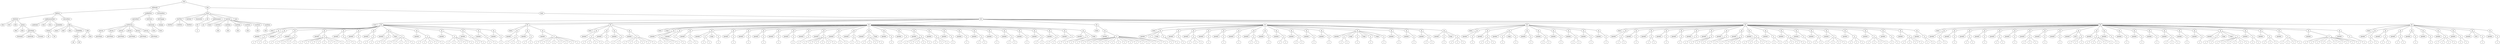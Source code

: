 graph Tree {
	"t0" [label = "TEI"];
	"t1" [label = "teiHeader"];
	"t2" [label = "fileDesc"];
	"t3" [label = "titleStmt"];
	"t4" [label = "title"];
	"t5" [label = "title"];
	"t6" [label = "title"];
	"t7" [label = "author"];
	"t8" [label = "idno"];
	"t9" [label = "idno"];
	"t10" [label = "persName"];
	"t11" [label = "forename"];
	"t12" [label = "nameLink"];
	"t13" [label = "surname"];
	"t14" [label = "publicationStmt"];
	"t15" [label = "publisher"];
	"t16" [label = "idno"];
	"t17" [label = "idno"];
	"t18" [label = "availability"];
	"t19" [label = "licence"];
	"t20" [label = "ab"];
	"t21" [label = "ref"];
	"t22" [label = "sourceDesc"];
	"t23" [label = "bibl"];
	"t24" [label = "name"];
	"t25" [label = "idno"];
	"t26" [label = "idno"];
	"t27" [label = "availability"];
	"t28" [label = "licence"];
	"t29" [label = "ab"];
	"t30" [label = "ref"];
	"t31" [label = "bibl"];
	"t32" [label = "date"];
	"t33" [label = "idno"];
	"t34" [label = "profileDesc"];
	"t35" [label = "particDesc"];
	"t36" [label = "listPerson"];
	"t37" [label = "person"];
	"t38" [label = "persName"];
	"t39" [label = "person"];
	"t40" [label = "persName"];
	"t41" [label = "person"];
	"t42" [label = "persName"];
	"t43" [label = "person"];
	"t44" [label = "persName"];
	"t45" [label = "person"];
	"t46" [label = "persName"];
	"t47" [label = "person"];
	"t48" [label = "persName"];
	"t49" [label = "textClass"];
	"t50" [label = "keywords"];
	"t51" [label = "term"];
	"t52" [label = "term"];
	"t53" [label = "revisionDesc"];
	"t54" [label = "listChange"];
	"t55" [label = "change"];
	"t56" [label = "text"];
	"t57" [label = "front"];
	"t58" [label = "docTitle"];
	"t59" [label = "titlePart"];
	"t60" [label = "titlePart"];
	"t61" [label = "titlePart"];
	"t62" [label = "docDate"];
	"t63" [label = "docAuthor"];
	"t64" [label = "div"];
	"t65" [label = "div"];
	"t66" [label = "p"];
	"t67" [label = "performance"];
	"t68" [label = "ab"];
	"t69" [label = "castList"];
	"t70" [label = "head"];
	"t71" [label = "castItem"];
	"t72" [label = "role"];
	"t73" [label = "castItem"];
	"t74" [label = "role"];
	"t75" [label = "castItem"];
	"t76" [label = "role"];
	"t77" [label = "castItem"];
	"t78" [label = "role"];
	"t79" [label = "castItem"];
	"t80" [label = "role"];
	"t81" [label = "castItem"];
	"t82" [label = "role"];
	"t83" [label = "note"];
	"t84" [label = "body"];
	"t85" [label = "div"];
	"t86" [label = "head"];
	"t87" [label = "div"];
	"t88" [label = "head"];
	"t89" [label = "sp"];
	"t90" [label = "speaker"];
	"t91" [label = "p"];
	"t92" [label = "s"];
	"t93" [label = "s"];
	"t94" [label = "s"];
	"t95" [label = "sp"];
	"t96" [label = "speaker"];
	"t97" [label = "p"];
	"t98" [label = "s"];
	"t99" [label = "sp"];
	"t100" [label = "speaker"];
	"t101" [label = "p"];
	"t102" [label = "s"];
	"t103" [label = "s"];
	"t104" [label = "s"];
	"t105" [label = "s"];
	"t106" [label = "sp"];
	"t107" [label = "speaker"];
	"t108" [label = "p"];
	"t109" [label = "s"];
	"t110" [label = "s"];
	"t111" [label = "s"];
	"t112" [label = "s"];
	"t113" [label = "s"];
	"t114" [label = "s"];
	"t115" [label = "s"];
	"t116" [label = "s"];
	"t117" [label = "sp"];
	"t118" [label = "speaker"];
	"t119" [label = "p"];
	"t120" [label = "s"];
	"t121" [label = "s"];
	"t122" [label = "sp"];
	"t123" [label = "speaker"];
	"t124" [label = "p"];
	"t125" [label = "s"];
	"t126" [label = "sp"];
	"t127" [label = "speaker"];
	"t128" [label = "p"];
	"t129" [label = "s"];
	"t130" [label = "s"];
	"t131" [label = "sp"];
	"t132" [label = "speaker"];
	"t133" [label = "p"];
	"t134" [label = "s"];
	"t135" [label = "s"];
	"t136" [label = "stage"];
	"t137" [label = "p"];
	"t138" [label = "s"];
	"t139" [label = "s"];
	"t140" [label = "s"];
	"t141" [label = "s"];
	"t142" [label = "s"];
	"t143" [label = "sp"];
	"t144" [label = "speaker"];
	"t145" [label = "p"];
	"t146" [label = "s"];
	"t147" [label = "s"];
	"t148" [label = "s"];
	"t149" [label = "s"];
	"t150" [label = "s"];
	"t151" [label = "sp"];
	"t152" [label = "speaker"];
	"t153" [label = "p"];
	"t154" [label = "s"];
	"t155" [label = "s"];
	"t156" [label = "s"];
	"t157" [label = "s"];
	"t158" [label = "s"];
	"t159" [label = "sp"];
	"t160" [label = "speaker"];
	"t161" [label = "p"];
	"t162" [label = "s"];
	"t163" [label = "s"];
	"t164" [label = "sp"];
	"t165" [label = "speaker"];
	"t166" [label = "p"];
	"t167" [label = "s"];
	"t168" [label = "s"];
	"t169" [label = "sp"];
	"t170" [label = "speaker"];
	"t171" [label = "p"];
	"t172" [label = "s"];
	"t173" [label = "div"];
	"t174" [label = "head"];
	"t175" [label = "sp"];
	"t176" [label = "speaker"];
	"t177" [label = "p"];
	"t178" [label = "s"];
	"t179" [label = "s"];
	"t180" [label = "s"];
	"t181" [label = "sp"];
	"t182" [label = "speaker"];
	"t183" [label = "p"];
	"t184" [label = "s"];
	"t185" [label = "s"];
	"t186" [label = "sp"];
	"t187" [label = "speaker"];
	"t188" [label = "p"];
	"t189" [label = "s"];
	"t190" [label = "s"];
	"t191" [label = "s"];
	"t192" [label = "s"];
	"t193" [label = "s"];
	"t194" [label = "s"];
	"t195" [label = "s"];
	"t196" [label = "s"];
	"t197" [label = "div"];
	"t198" [label = "head"];
	"t199" [label = "sp"];
	"t200" [label = "speaker"];
	"t201" [label = "p"];
	"t202" [label = "s"];
	"t203" [label = "s"];
	"t204" [label = "s"];
	"t205" [label = "s"];
	"t206" [label = "sp"];
	"t207" [label = "speaker"];
	"t208" [label = "p"];
	"t209" [label = "s"];
	"t210" [label = "sp"];
	"t211" [label = "speaker"];
	"t212" [label = "p"];
	"t213" [label = "s"];
	"t214" [label = "s"];
	"t215" [label = "sp"];
	"t216" [label = "speaker"];
	"t217" [label = "p"];
	"t218" [label = "s"];
	"t219" [label = "s"];
	"t220" [label = "s"];
	"t221" [label = "s"];
	"t222" [label = "s"];
	"t223" [label = "s"];
	"t224" [label = "div"];
	"t225" [label = "head"];
	"t226" [label = "stage"];
	"t227" [label = "sp"];
	"t228" [label = "speaker"];
	"t229" [label = "p"];
	"t230" [label = "s"];
	"t231" [label = "s"];
	"t232" [label = "s"];
	"t233" [label = "s"];
	"t234" [label = "sp"];
	"t235" [label = "speaker"];
	"t236" [label = "p"];
	"t237" [label = "s"];
	"t238" [label = "sp"];
	"t239" [label = "speaker"];
	"t240" [label = "p"];
	"t241" [label = "s"];
	"t242" [label = "s"];
	"t243" [label = "sp"];
	"t244" [label = "speaker"];
	"t245" [label = "p"];
	"t246" [label = "s"];
	"t247" [label = "s"];
	"t248" [label = "stage"];
	"t249" [label = "p"];
	"t250" [label = "s"];
	"t251" [label = "sp"];
	"t252" [label = "speaker"];
	"t253" [label = "p"];
	"t254" [label = "s"];
	"t255" [label = "sp"];
	"t256" [label = "speaker"];
	"t257" [label = "p"];
	"t258" [label = "s"];
	"t259" [label = "sp"];
	"t260" [label = "speaker"];
	"t261" [label = "p"];
	"t262" [label = "s"];
	"t263" [label = "sp"];
	"t264" [label = "speaker"];
	"t265" [label = "p"];
	"t266" [label = "s"];
	"t267" [label = "sp"];
	"t268" [label = "speaker"];
	"t269" [label = "p"];
	"t270" [label = "s"];
	"t271" [label = "sp"];
	"t272" [label = "speaker"];
	"t273" [label = "p"];
	"t274" [label = "s"];
	"t275" [label = "sp"];
	"t276" [label = "speaker"];
	"t277" [label = "p"];
	"t278" [label = "s"];
	"t279" [label = "s"];
	"t280" [label = "s"];
	"t281" [label = "s"];
	"t282" [label = "s"];
	"t283" [label = "s"];
	"t284" [label = "sp"];
	"t285" [label = "speaker"];
	"t286" [label = "p"];
	"t287" [label = "s"];
	"t288" [label = "s"];
	"t289" [label = "sp"];
	"t290" [label = "speaker"];
	"t291" [label = "p"];
	"t292" [label = "s"];
	"t293" [label = "s"];
	"t294" [label = "sp"];
	"t295" [label = "speaker"];
	"t296" [label = "p"];
	"t297" [label = "s"];
	"t298" [label = "s"];
	"t299" [label = "s"];
	"t300" [label = "s"];
	"t301" [label = "stage"];
	"t302" [label = "sp"];
	"t303" [label = "speaker"];
	"t304" [label = "p"];
	"t305" [label = "s"];
	"t306" [label = "sp"];
	"t307" [label = "speaker"];
	"t308" [label = "p"];
	"t309" [label = "s"];
	"t310" [label = "sp"];
	"t311" [label = "speaker"];
	"t312" [label = "p"];
	"t313" [label = "s"];
	"t314" [label = "s"];
	"t315" [label = "s"];
	"t316" [label = "s"];
	"t317" [label = "s"];
	"t318" [label = "sp"];
	"t319" [label = "speaker"];
	"t320" [label = "p"];
	"t321" [label = "s"];
	"t322" [label = "s"];
	"t323" [label = "s"];
	"t324" [label = "sp"];
	"t325" [label = "speaker"];
	"t326" [label = "p"];
	"t327" [label = "s"];
	"t328" [label = "sp"];
	"t329" [label = "speaker"];
	"t330" [label = "p"];
	"t331" [label = "s"];
	"t332" [label = "sp"];
	"t333" [label = "speaker"];
	"t334" [label = "p"];
	"t335" [label = "s"];
	"t336" [label = "s"];
	"t337" [label = "sp"];
	"t338" [label = "speaker"];
	"t339" [label = "p"];
	"t340" [label = "s"];
	"t341" [label = "sp"];
	"t342" [label = "speaker"];
	"t343" [label = "p"];
	"t344" [label = "s"];
	"t345" [label = "s"];
	"t346" [label = "sp"];
	"t347" [label = "speaker"];
	"t348" [label = "p"];
	"t349" [label = "s"];
	"t350" [label = "sp"];
	"t351" [label = "speaker"];
	"t352" [label = "p"];
	"t353" [label = "s"];
	"t354" [label = "s"];
	"t355" [label = "sp"];
	"t356" [label = "speaker"];
	"t357" [label = "p"];
	"t358" [label = "s"];
	"t359" [label = "s"];
	"t360" [label = "sp"];
	"t361" [label = "speaker"];
	"t362" [label = "p"];
	"t363" [label = "s"];
	"t364" [label = "sp"];
	"t365" [label = "speaker"];
	"t366" [label = "p"];
	"t367" [label = "s"];
	"t368" [label = "s"];
	"t369" [label = "stage"];
	"t370" [label = "div"];
	"t371" [label = "head"];
	"t372" [label = "sp"];
	"t373" [label = "speaker"];
	"t374" [label = "p"];
	"t375" [label = "s"];
	"t376" [label = "s"];
	"t377" [label = "s"];
	"t378" [label = "s"];
	"t379" [label = "s"];
	"t380" [label = "s"];
	"t381" [label = "s"];
	"t382" [label = "s"];
	"t383" [label = "s"];
	"t384" [label = "s"];
	"t385" [label = "s"];
	"t386" [label = "s"];
	"t387" [label = "s"];
	"t388" [label = "s"];
	"t389" [label = "s"];
	"t390" [label = "div"];
	"t391" [label = "head"];
	"t392" [label = "sp"];
	"t393" [label = "speaker"];
	"t394" [label = "p"];
	"t395" [label = "s"];
	"t396" [label = "stage"];
	"t397" [label = "p"];
	"t398" [label = "s"];
	"t399" [label = "s"];
	"t400" [label = "sp"];
	"t401" [label = "speaker"];
	"t402" [label = "p"];
	"t403" [label = "s"];
	"t404" [label = "sp"];
	"t405" [label = "speaker"];
	"t406" [label = "p"];
	"t407" [label = "s"];
	"t408" [label = "s"];
	"t409" [label = "s"];
	"t410" [label = "sp"];
	"t411" [label = "speaker"];
	"t412" [label = "p"];
	"t413" [label = "s"];
	"t414" [label = "sp"];
	"t415" [label = "speaker"];
	"t416" [label = "p"];
	"t417" [label = "s"];
	"t418" [label = "sp"];
	"t419" [label = "speaker"];
	"t420" [label = "p"];
	"t421" [label = "s"];
	"t422" [label = "sp"];
	"t423" [label = "speaker"];
	"t424" [label = "p"];
	"t425" [label = "s"];
	"t426" [label = "s"];
	"t427" [label = "sp"];
	"t428" [label = "speaker"];
	"t429" [label = "p"];
	"t430" [label = "s"];
	"t431" [label = "sp"];
	"t432" [label = "speaker"];
	"t433" [label = "p"];
	"t434" [label = "s"];
	"t435" [label = "s"];
	"t436" [label = "sp"];
	"t437" [label = "speaker"];
	"t438" [label = "p"];
	"t439" [label = "s"];
	"t440" [label = "s"];
	"t441" [label = "sp"];
	"t442" [label = "speaker"];
	"t443" [label = "p"];
	"t444" [label = "s"];
	"t445" [label = "sp"];
	"t446" [label = "speaker"];
	"t447" [label = "p"];
	"t448" [label = "s"];
	"t449" [label = "sp"];
	"t450" [label = "speaker"];
	"t451" [label = "p"];
	"t452" [label = "s"];
	"t453" [label = "s"];
	"t454" [label = "stage"];
	"t455" [label = "p"];
	"t456" [label = "s"];
	"t457" [label = "stage"];
	"t458" [label = "p"];
	"t459" [label = "s"];
	"t460" [label = "stage"];
	"t461" [label = "p"];
	"t462" [label = "s"];
	"t463" [label = "sp"];
	"t464" [label = "speaker"];
	"t465" [label = "p"];
	"t466" [label = "s"];
	"t467" [label = "sp"];
	"t468" [label = "speaker"];
	"t469" [label = "p"];
	"t470" [label = "s"];
	"t471" [label = "sp"];
	"t472" [label = "speaker"];
	"t473" [label = "p"];
	"t474" [label = "s"];
	"t475" [label = "s"];
	"t476" [label = "sp"];
	"t477" [label = "speaker"];
	"t478" [label = "p"];
	"t479" [label = "s"];
	"t480" [label = "stage"];
	"t481" [label = "p"];
	"t482" [label = "s"];
	"t483" [label = "s"];
	"t484" [label = "s"];
	"t485" [label = "div"];
	"t486" [label = "head"];
	"t487" [label = "sp"];
	"t488" [label = "speaker"];
	"t489" [label = "p"];
	"t490" [label = "s"];
	"t491" [label = "sp"];
	"t492" [label = "speaker"];
	"t493" [label = "p"];
	"t494" [label = "s"];
	"t495" [label = "s"];
	"t496" [label = "s"];
	"t497" [label = "sp"];
	"t498" [label = "speaker"];
	"t499" [label = "p"];
	"t500" [label = "s"];
	"t501" [label = "stage"];
	"t502" [label = "p"];
	"t503" [label = "s"];
	"t504" [label = "sp"];
	"t505" [label = "speaker"];
	"t506" [label = "p"];
	"t507" [label = "s"];
	"t508" [label = "sp"];
	"t509" [label = "speaker"];
	"t510" [label = "p"];
	"t511" [label = "s"];
	"t512" [label = "s"];
	"t513" [label = "sp"];
	"t514" [label = "speaker"];
	"t515" [label = "p"];
	"t516" [label = "s"];
	"t517" [label = "sp"];
	"t518" [label = "speaker"];
	"t519" [label = "p"];
	"t520" [label = "s"];
	"t521" [label = "s"];
	"t522" [label = "sp"];
	"t523" [label = "speaker"];
	"t524" [label = "p"];
	"t525" [label = "s"];
	"t526" [label = "sp"];
	"t527" [label = "speaker"];
	"t528" [label = "p"];
	"t529" [label = "s"];
	"t530" [label = "div"];
	"t531" [label = "head"];
	"t532" [label = "sp"];
	"t533" [label = "speaker"];
	"t534" [label = "p"];
	"t535" [label = "s"];
	"t536" [label = "s"];
	"t537" [label = "sp"];
	"t538" [label = "speaker"];
	"t539" [label = "p"];
	"t540" [label = "s"];
	"t541" [label = "sp"];
	"t542" [label = "speaker"];
	"t543" [label = "p"];
	"t544" [label = "s"];
	"t545" [label = "s"];
	"t546" [label = "sp"];
	"t547" [label = "speaker"];
	"t548" [label = "p"];
	"t549" [label = "s"];
	"t550" [label = "sp"];
	"t551" [label = "speaker"];
	"t552" [label = "p"];
	"t553" [label = "s"];
	"t554" [label = "sp"];
	"t555" [label = "speaker"];
	"t556" [label = "p"];
	"t557" [label = "s"];
	"t558" [label = "sp"];
	"t559" [label = "speaker"];
	"t560" [label = "p"];
	"t561" [label = "s"];
	"t562" [label = "s"];
	"t563" [label = "s"];
	"t564" [label = "sp"];
	"t565" [label = "speaker"];
	"t566" [label = "p"];
	"t567" [label = "s"];
	"t568" [label = "s"];
	"t569" [label = "sp"];
	"t570" [label = "speaker"];
	"t571" [label = "p"];
	"t572" [label = "s"];
	"t573" [label = "s"];
	"t574" [label = "s"];
	"t575" [label = "s"];
	"t576" [label = "sp"];
	"t577" [label = "speaker"];
	"t578" [label = "p"];
	"t579" [label = "s"];
	"t580" [label = "s"];
	"t581" [label = "s"];
	"t582" [label = "s"];
	"t583" [label = "s"];
	"t584" [label = "sp"];
	"t585" [label = "speaker"];
	"t586" [label = "p"];
	"t587" [label = "s"];
	"t588" [label = "s"];
	"t589" [label = "sp"];
	"t590" [label = "speaker"];
	"t591" [label = "p"];
	"t592" [label = "s"];
	"t593" [label = "s"];
	"t594" [label = "s"];
	"t595" [label = "s"];
	"t596" [label = "sp"];
	"t597" [label = "speaker"];
	"t598" [label = "p"];
	"t599" [label = "s"];
	"t600" [label = "sp"];
	"t601" [label = "speaker"];
	"t602" [label = "p"];
	"t603" [label = "s"];
	"t604" [label = "s"];
	"t605" [label = "sp"];
	"t606" [label = "speaker"];
	"t607" [label = "p"];
	"t608" [label = "s"];
	"t609" [label = "s"];
	"t610" [label = "s"];
	"t611" [label = "s"];
	"t612" [label = "sp"];
	"t613" [label = "speaker"];
	"t614" [label = "p"];
	"t615" [label = "s"];
	"t616" [label = "s"];
	"t617" [label = "s"];
	"t618" [label = "sp"];
	"t619" [label = "speaker"];
	"t620" [label = "p"];
	"t621" [label = "s"];
	"t622" [label = "s"];
	"t623" [label = "s"];
	"t624" [label = "s"];
	"t625" [label = "sp"];
	"t626" [label = "speaker"];
	"t627" [label = "p"];
	"t628" [label = "s"];
	"t629" [label = "s"];
	"t630" [label = "sp"];
	"t631" [label = "speaker"];
	"t632" [label = "p"];
	"t633" [label = "s"];
	"t634" [label = "s"];
	"t635" [label = "s"];
	"t636" [label = "s"];
	"t637" [label = "sp"];
	"t638" [label = "speaker"];
	"t639" [label = "p"];
	"t640" [label = "s"];
	"t641" [label = "s"];
	"t642" [label = "div"];
	"t643" [label = "head"];
	"t644" [label = "sp"];
	"t645" [label = "speaker"];
	"t646" [label = "p"];
	"t647" [label = "s"];
	"t648" [label = "s"];
	"t649" [label = "sp"];
	"t650" [label = "speaker"];
	"t651" [label = "p"];
	"t652" [label = "s"];
	"t653" [label = "sp"];
	"t654" [label = "speaker"];
	"t655" [label = "p"];
	"t656" [label = "s"];
	"t657" [label = "s"];
	"t658" [label = "sp"];
	"t659" [label = "speaker"];
	"t660" [label = "p"];
	"t661" [label = "s"];
	"t662" [label = "sp"];
	"t663" [label = "speaker"];
	"t664" [label = "p"];
	"t665" [label = "s"];
	"t666" [label = "s"];
	"t667" [label = "sp"];
	"t668" [label = "speaker"];
	"t669" [label = "p"];
	"t670" [label = "s"];
	"t671" [label = "sp"];
	"t672" [label = "speaker"];
	"t673" [label = "p"];
	"t674" [label = "s"];
	"t675" [label = "s"];
	"t676" [label = "s"];
	"t677" [label = "sp"];
	"t678" [label = "speaker"];
	"t679" [label = "p"];
	"t680" [label = "s"];
	"t681" [label = "sp"];
	"t682" [label = "speaker"];
	"t683" [label = "p"];
	"t684" [label = "s"];
	"t685" [label = "sp"];
	"t686" [label = "speaker"];
	"t687" [label = "note"];
	"t688" [label = "p"];
	"t689" [label = "s"];
	"t690" [label = "s"];
	"t691" [label = "s"];
	"t692" [label = "sp"];
	"t693" [label = "speaker"];
	"t694" [label = "p"];
	"t695" [label = "s"];
	"t696" [label = "s"];
	"t697" [label = "s"];
	"t698" [label = "s"];
	"t699" [label = "s"];
	"t700" [label = "sp"];
	"t701" [label = "speaker"];
	"t702" [label = "p"];
	"t703" [label = "s"];
	"t704" [label = "sp"];
	"t705" [label = "speaker"];
	"t706" [label = "p"];
	"t707" [label = "s"];
	"t708" [label = "sp"];
	"t709" [label = "speaker"];
	"t710" [label = "p"];
	"t711" [label = "s"];
	"t712" [label = "sp"];
	"t713" [label = "speaker"];
	"t714" [label = "p"];
	"t715" [label = "s"];
	"t716" [label = "sp"];
	"t717" [label = "speaker"];
	"t718" [label = "p"];
	"t719" [label = "s"];
	"t720" [label = "s"];
	"t721" [label = "s"];
	"t722" [label = "sp"];
	"t723" [label = "speaker"];
	"t724" [label = "p"];
	"t725" [label = "s"];
	"t726" [label = "sp"];
	"t727" [label = "speaker"];
	"t728" [label = "p"];
	"t729" [label = "s"];
	"t730" [label = "sp"];
	"t731" [label = "speaker"];
	"t732" [label = "p"];
	"t733" [label = "s"];
	"t734" [label = "s"];
	"t735" [label = "stage"];
	"t736" [label = "stage"];
	"t737" [label = "p"];
	"t738" [label = "s"];
	"t739" [label = "s"];
	"t740" [label = "s"];
	"t741" [label = "s"];
	"t742" [label = "s"];
	"t743" [label = "s"];
	"t744" [label = "sp"];
	"t745" [label = "speaker"];
	"t746" [label = "p"];
	"t747" [label = "s"];
	"t748" [label = "s"];
	"t749" [label = "sp"];
	"t750" [label = "speaker"];
	"t751" [label = "p"];
	"t752" [label = "s"];
	"t753" [label = "s"];
	"t754" [label = "s"];
	"t755" [label = "sp"];
	"t756" [label = "speaker"];
	"t757" [label = "p"];
	"t758" [label = "s"];
	"t759" [label = "s"];
	"t760" [label = "s"];
	"t761" [label = "s"];
	"t762" [label = "sp"];
	"t763" [label = "speaker"];
	"t764" [label = "p"];
	"t765" [label = "s"];
	"t766" [label = "s"];
	"t767" [label = "s"];
	"t768" [label = "s"];
	"t769" [label = "s"];
	"t770" [label = "s"];
	"t771" [label = "s"];
	"t772" [label = "s"];
	"t773" [label = "s"];
	"t774" [label = "s"];
	"t775" [label = "sp"];
	"t776" [label = "speaker"];
	"t777" [label = "p"];
	"t778" [label = "s"];
	"t779" [label = "div"];
	"t780" [label = "head"];
	"t781" [label = "sp"];
	"t782" [label = "speaker"];
	"t783" [label = "p"];
	"t784" [label = "s"];
	"t785" [label = "s"];
	"t786" [label = "sp"];
	"t787" [label = "speaker"];
	"t788" [label = "p"];
	"t789" [label = "s"];
	"t790" [label = "s"];
	"t791" [label = "sp"];
	"t792" [label = "speaker"];
	"t793" [label = "p"];
	"t794" [label = "s"];
	"t795" [label = "s"];
	"t796" [label = "sp"];
	"t797" [label = "speaker"];
	"t798" [label = "p"];
	"t799" [label = "s"];
	"t800" [label = "sp"];
	"t801" [label = "speaker"];
	"t802" [label = "p"];
	"t803" [label = "s"];
	"t804" [label = "sp"];
	"t805" [label = "speaker"];
	"t806" [label = "p"];
	"t807" [label = "s"];
	"t808" [label = "s"];
	"t809" [label = "s"];
	"t810" [label = "s"];
	"t811" [label = "sp"];
	"t812" [label = "speaker"];
	"t813" [label = "p"];
	"t814" [label = "s"];
	"t815" [label = "s"];
	"t816" [label = "sp"];
	"t817" [label = "speaker"];
	"t818" [label = "note"];
	"t819" [label = "p"];
	"t820" [label = "s"];
	"t821" [label = "sp"];
	"t822" [label = "speaker"];
	"t823" [label = "p"];
	"t824" [label = "s"];
	"t0" -- "t1";
	"t1" -- "t2";
	"t2" -- "t3";
	"t3" -- "t4";
	"t3" -- "t5";
	"t3" -- "t6";
	"t3" -- "t7";
	"t7" -- "t8";
	"t7" -- "t9";
	"t7" -- "t10";
	"t10" -- "t11";
	"t10" -- "t12";
	"t10" -- "t13";
	"t2" -- "t14";
	"t14" -- "t15";
	"t14" -- "t16";
	"t14" -- "t17";
	"t14" -- "t18";
	"t18" -- "t19";
	"t19" -- "t20";
	"t19" -- "t21";
	"t2" -- "t22";
	"t22" -- "t23";
	"t23" -- "t24";
	"t23" -- "t25";
	"t23" -- "t26";
	"t23" -- "t27";
	"t27" -- "t28";
	"t28" -- "t29";
	"t28" -- "t30";
	"t23" -- "t31";
	"t31" -- "t32";
	"t31" -- "t33";
	"t1" -- "t34";
	"t34" -- "t35";
	"t35" -- "t36";
	"t36" -- "t37";
	"t37" -- "t38";
	"t36" -- "t39";
	"t39" -- "t40";
	"t36" -- "t41";
	"t41" -- "t42";
	"t36" -- "t43";
	"t43" -- "t44";
	"t36" -- "t45";
	"t45" -- "t46";
	"t36" -- "t47";
	"t47" -- "t48";
	"t34" -- "t49";
	"t49" -- "t50";
	"t50" -- "t51";
	"t50" -- "t52";
	"t1" -- "t53";
	"t53" -- "t54";
	"t54" -- "t55";
	"t0" -- "t56";
	"t56" -- "t57";
	"t57" -- "t58";
	"t58" -- "t59";
	"t58" -- "t60";
	"t58" -- "t61";
	"t57" -- "t62";
	"t57" -- "t63";
	"t57" -- "t64";
	"t64" -- "t65";
	"t65" -- "t66";
	"t57" -- "t67";
	"t67" -- "t68";
	"t57" -- "t69";
	"t69" -- "t70";
	"t69" -- "t71";
	"t71" -- "t72";
	"t69" -- "t73";
	"t73" -- "t74";
	"t69" -- "t75";
	"t75" -- "t76";
	"t69" -- "t77";
	"t77" -- "t78";
	"t69" -- "t79";
	"t79" -- "t80";
	"t69" -- "t81";
	"t81" -- "t82";
	"t57" -- "t83";
	"t56" -- "t84";
	"t84" -- "t85";
	"t85" -- "t86";
	"t85" -- "t87";
	"t87" -- "t88";
	"t87" -- "t89";
	"t89" -- "t90";
	"t89" -- "t91";
	"t91" -- "t92";
	"t91" -- "t93";
	"t91" -- "t94";
	"t87" -- "t95";
	"t95" -- "t96";
	"t95" -- "t97";
	"t97" -- "t98";
	"t87" -- "t99";
	"t99" -- "t100";
	"t99" -- "t101";
	"t101" -- "t102";
	"t101" -- "t103";
	"t101" -- "t104";
	"t101" -- "t105";
	"t87" -- "t106";
	"t106" -- "t107";
	"t106" -- "t108";
	"t108" -- "t109";
	"t108" -- "t110";
	"t108" -- "t111";
	"t108" -- "t112";
	"t108" -- "t113";
	"t108" -- "t114";
	"t108" -- "t115";
	"t108" -- "t116";
	"t87" -- "t117";
	"t117" -- "t118";
	"t117" -- "t119";
	"t119" -- "t120";
	"t119" -- "t121";
	"t87" -- "t122";
	"t122" -- "t123";
	"t122" -- "t124";
	"t124" -- "t125";
	"t87" -- "t126";
	"t126" -- "t127";
	"t126" -- "t128";
	"t128" -- "t129";
	"t128" -- "t130";
	"t87" -- "t131";
	"t131" -- "t132";
	"t131" -- "t133";
	"t133" -- "t134";
	"t133" -- "t135";
	"t131" -- "t136";
	"t131" -- "t137";
	"t137" -- "t138";
	"t137" -- "t139";
	"t137" -- "t140";
	"t137" -- "t141";
	"t137" -- "t142";
	"t87" -- "t143";
	"t143" -- "t144";
	"t143" -- "t145";
	"t145" -- "t146";
	"t145" -- "t147";
	"t145" -- "t148";
	"t145" -- "t149";
	"t145" -- "t150";
	"t87" -- "t151";
	"t151" -- "t152";
	"t151" -- "t153";
	"t153" -- "t154";
	"t153" -- "t155";
	"t153" -- "t156";
	"t153" -- "t157";
	"t153" -- "t158";
	"t87" -- "t159";
	"t159" -- "t160";
	"t159" -- "t161";
	"t161" -- "t162";
	"t161" -- "t163";
	"t87" -- "t164";
	"t164" -- "t165";
	"t164" -- "t166";
	"t166" -- "t167";
	"t166" -- "t168";
	"t87" -- "t169";
	"t169" -- "t170";
	"t169" -- "t171";
	"t171" -- "t172";
	"t85" -- "t173";
	"t173" -- "t174";
	"t173" -- "t175";
	"t175" -- "t176";
	"t175" -- "t177";
	"t177" -- "t178";
	"t177" -- "t179";
	"t177" -- "t180";
	"t173" -- "t181";
	"t181" -- "t182";
	"t181" -- "t183";
	"t183" -- "t184";
	"t183" -- "t185";
	"t173" -- "t186";
	"t186" -- "t187";
	"t186" -- "t188";
	"t188" -- "t189";
	"t188" -- "t190";
	"t188" -- "t191";
	"t188" -- "t192";
	"t188" -- "t193";
	"t188" -- "t194";
	"t188" -- "t195";
	"t188" -- "t196";
	"t85" -- "t197";
	"t197" -- "t198";
	"t197" -- "t199";
	"t199" -- "t200";
	"t199" -- "t201";
	"t201" -- "t202";
	"t201" -- "t203";
	"t201" -- "t204";
	"t201" -- "t205";
	"t197" -- "t206";
	"t206" -- "t207";
	"t206" -- "t208";
	"t208" -- "t209";
	"t197" -- "t210";
	"t210" -- "t211";
	"t210" -- "t212";
	"t212" -- "t213";
	"t212" -- "t214";
	"t197" -- "t215";
	"t215" -- "t216";
	"t215" -- "t217";
	"t217" -- "t218";
	"t217" -- "t219";
	"t217" -- "t220";
	"t217" -- "t221";
	"t217" -- "t222";
	"t217" -- "t223";
	"t85" -- "t224";
	"t224" -- "t225";
	"t224" -- "t226";
	"t224" -- "t227";
	"t227" -- "t228";
	"t227" -- "t229";
	"t229" -- "t230";
	"t229" -- "t231";
	"t229" -- "t232";
	"t229" -- "t233";
	"t224" -- "t234";
	"t234" -- "t235";
	"t234" -- "t236";
	"t236" -- "t237";
	"t224" -- "t238";
	"t238" -- "t239";
	"t238" -- "t240";
	"t240" -- "t241";
	"t240" -- "t242";
	"t224" -- "t243";
	"t243" -- "t244";
	"t243" -- "t245";
	"t245" -- "t246";
	"t245" -- "t247";
	"t243" -- "t248";
	"t243" -- "t249";
	"t249" -- "t250";
	"t224" -- "t251";
	"t251" -- "t252";
	"t251" -- "t253";
	"t253" -- "t254";
	"t224" -- "t255";
	"t255" -- "t256";
	"t255" -- "t257";
	"t257" -- "t258";
	"t224" -- "t259";
	"t259" -- "t260";
	"t259" -- "t261";
	"t261" -- "t262";
	"t224" -- "t263";
	"t263" -- "t264";
	"t263" -- "t265";
	"t265" -- "t266";
	"t224" -- "t267";
	"t267" -- "t268";
	"t267" -- "t269";
	"t269" -- "t270";
	"t224" -- "t271";
	"t271" -- "t272";
	"t271" -- "t273";
	"t273" -- "t274";
	"t224" -- "t275";
	"t275" -- "t276";
	"t275" -- "t277";
	"t277" -- "t278";
	"t277" -- "t279";
	"t277" -- "t280";
	"t277" -- "t281";
	"t277" -- "t282";
	"t277" -- "t283";
	"t224" -- "t284";
	"t284" -- "t285";
	"t284" -- "t286";
	"t286" -- "t287";
	"t286" -- "t288";
	"t224" -- "t289";
	"t289" -- "t290";
	"t289" -- "t291";
	"t291" -- "t292";
	"t291" -- "t293";
	"t224" -- "t294";
	"t294" -- "t295";
	"t294" -- "t296";
	"t296" -- "t297";
	"t296" -- "t298";
	"t296" -- "t299";
	"t296" -- "t300";
	"t294" -- "t301";
	"t224" -- "t302";
	"t302" -- "t303";
	"t302" -- "t304";
	"t304" -- "t305";
	"t224" -- "t306";
	"t306" -- "t307";
	"t306" -- "t308";
	"t308" -- "t309";
	"t224" -- "t310";
	"t310" -- "t311";
	"t310" -- "t312";
	"t312" -- "t313";
	"t312" -- "t314";
	"t312" -- "t315";
	"t312" -- "t316";
	"t312" -- "t317";
	"t224" -- "t318";
	"t318" -- "t319";
	"t318" -- "t320";
	"t320" -- "t321";
	"t320" -- "t322";
	"t320" -- "t323";
	"t224" -- "t324";
	"t324" -- "t325";
	"t324" -- "t326";
	"t326" -- "t327";
	"t224" -- "t328";
	"t328" -- "t329";
	"t328" -- "t330";
	"t330" -- "t331";
	"t224" -- "t332";
	"t332" -- "t333";
	"t332" -- "t334";
	"t334" -- "t335";
	"t334" -- "t336";
	"t224" -- "t337";
	"t337" -- "t338";
	"t337" -- "t339";
	"t339" -- "t340";
	"t224" -- "t341";
	"t341" -- "t342";
	"t341" -- "t343";
	"t343" -- "t344";
	"t343" -- "t345";
	"t224" -- "t346";
	"t346" -- "t347";
	"t346" -- "t348";
	"t348" -- "t349";
	"t224" -- "t350";
	"t350" -- "t351";
	"t350" -- "t352";
	"t352" -- "t353";
	"t352" -- "t354";
	"t224" -- "t355";
	"t355" -- "t356";
	"t355" -- "t357";
	"t357" -- "t358";
	"t357" -- "t359";
	"t224" -- "t360";
	"t360" -- "t361";
	"t360" -- "t362";
	"t362" -- "t363";
	"t224" -- "t364";
	"t364" -- "t365";
	"t364" -- "t366";
	"t366" -- "t367";
	"t366" -- "t368";
	"t364" -- "t369";
	"t85" -- "t370";
	"t370" -- "t371";
	"t370" -- "t372";
	"t372" -- "t373";
	"t372" -- "t374";
	"t374" -- "t375";
	"t374" -- "t376";
	"t374" -- "t377";
	"t374" -- "t378";
	"t374" -- "t379";
	"t374" -- "t380";
	"t374" -- "t381";
	"t374" -- "t382";
	"t374" -- "t383";
	"t374" -- "t384";
	"t374" -- "t385";
	"t374" -- "t386";
	"t374" -- "t387";
	"t374" -- "t388";
	"t374" -- "t389";
	"t85" -- "t390";
	"t390" -- "t391";
	"t390" -- "t392";
	"t392" -- "t393";
	"t392" -- "t394";
	"t394" -- "t395";
	"t392" -- "t396";
	"t392" -- "t397";
	"t397" -- "t398";
	"t397" -- "t399";
	"t390" -- "t400";
	"t400" -- "t401";
	"t400" -- "t402";
	"t402" -- "t403";
	"t390" -- "t404";
	"t404" -- "t405";
	"t404" -- "t406";
	"t406" -- "t407";
	"t406" -- "t408";
	"t406" -- "t409";
	"t390" -- "t410";
	"t410" -- "t411";
	"t410" -- "t412";
	"t412" -- "t413";
	"t390" -- "t414";
	"t414" -- "t415";
	"t414" -- "t416";
	"t416" -- "t417";
	"t390" -- "t418";
	"t418" -- "t419";
	"t418" -- "t420";
	"t420" -- "t421";
	"t390" -- "t422";
	"t422" -- "t423";
	"t422" -- "t424";
	"t424" -- "t425";
	"t424" -- "t426";
	"t390" -- "t427";
	"t427" -- "t428";
	"t427" -- "t429";
	"t429" -- "t430";
	"t390" -- "t431";
	"t431" -- "t432";
	"t431" -- "t433";
	"t433" -- "t434";
	"t433" -- "t435";
	"t390" -- "t436";
	"t436" -- "t437";
	"t436" -- "t438";
	"t438" -- "t439";
	"t438" -- "t440";
	"t390" -- "t441";
	"t441" -- "t442";
	"t441" -- "t443";
	"t443" -- "t444";
	"t390" -- "t445";
	"t445" -- "t446";
	"t445" -- "t447";
	"t447" -- "t448";
	"t390" -- "t449";
	"t449" -- "t450";
	"t449" -- "t451";
	"t451" -- "t452";
	"t451" -- "t453";
	"t449" -- "t454";
	"t449" -- "t455";
	"t455" -- "t456";
	"t449" -- "t457";
	"t449" -- "t458";
	"t458" -- "t459";
	"t449" -- "t460";
	"t449" -- "t461";
	"t461" -- "t462";
	"t390" -- "t463";
	"t463" -- "t464";
	"t463" -- "t465";
	"t465" -- "t466";
	"t390" -- "t467";
	"t467" -- "t468";
	"t467" -- "t469";
	"t469" -- "t470";
	"t390" -- "t471";
	"t471" -- "t472";
	"t471" -- "t473";
	"t473" -- "t474";
	"t473" -- "t475";
	"t390" -- "t476";
	"t476" -- "t477";
	"t476" -- "t478";
	"t478" -- "t479";
	"t476" -- "t480";
	"t476" -- "t481";
	"t481" -- "t482";
	"t481" -- "t483";
	"t481" -- "t484";
	"t85" -- "t485";
	"t485" -- "t486";
	"t485" -- "t487";
	"t487" -- "t488";
	"t487" -- "t489";
	"t489" -- "t490";
	"t485" -- "t491";
	"t491" -- "t492";
	"t491" -- "t493";
	"t493" -- "t494";
	"t493" -- "t495";
	"t493" -- "t496";
	"t485" -- "t497";
	"t497" -- "t498";
	"t497" -- "t499";
	"t499" -- "t500";
	"t497" -- "t501";
	"t497" -- "t502";
	"t502" -- "t503";
	"t485" -- "t504";
	"t504" -- "t505";
	"t504" -- "t506";
	"t506" -- "t507";
	"t485" -- "t508";
	"t508" -- "t509";
	"t508" -- "t510";
	"t510" -- "t511";
	"t510" -- "t512";
	"t485" -- "t513";
	"t513" -- "t514";
	"t513" -- "t515";
	"t515" -- "t516";
	"t485" -- "t517";
	"t517" -- "t518";
	"t517" -- "t519";
	"t519" -- "t520";
	"t519" -- "t521";
	"t485" -- "t522";
	"t522" -- "t523";
	"t522" -- "t524";
	"t524" -- "t525";
	"t485" -- "t526";
	"t526" -- "t527";
	"t526" -- "t528";
	"t528" -- "t529";
	"t85" -- "t530";
	"t530" -- "t531";
	"t530" -- "t532";
	"t532" -- "t533";
	"t532" -- "t534";
	"t534" -- "t535";
	"t534" -- "t536";
	"t530" -- "t537";
	"t537" -- "t538";
	"t537" -- "t539";
	"t539" -- "t540";
	"t530" -- "t541";
	"t541" -- "t542";
	"t541" -- "t543";
	"t543" -- "t544";
	"t543" -- "t545";
	"t530" -- "t546";
	"t546" -- "t547";
	"t546" -- "t548";
	"t548" -- "t549";
	"t530" -- "t550";
	"t550" -- "t551";
	"t550" -- "t552";
	"t552" -- "t553";
	"t530" -- "t554";
	"t554" -- "t555";
	"t554" -- "t556";
	"t556" -- "t557";
	"t530" -- "t558";
	"t558" -- "t559";
	"t558" -- "t560";
	"t560" -- "t561";
	"t560" -- "t562";
	"t560" -- "t563";
	"t530" -- "t564";
	"t564" -- "t565";
	"t564" -- "t566";
	"t566" -- "t567";
	"t566" -- "t568";
	"t530" -- "t569";
	"t569" -- "t570";
	"t569" -- "t571";
	"t571" -- "t572";
	"t571" -- "t573";
	"t571" -- "t574";
	"t571" -- "t575";
	"t530" -- "t576";
	"t576" -- "t577";
	"t576" -- "t578";
	"t578" -- "t579";
	"t578" -- "t580";
	"t578" -- "t581";
	"t578" -- "t582";
	"t578" -- "t583";
	"t530" -- "t584";
	"t584" -- "t585";
	"t584" -- "t586";
	"t586" -- "t587";
	"t586" -- "t588";
	"t530" -- "t589";
	"t589" -- "t590";
	"t589" -- "t591";
	"t591" -- "t592";
	"t591" -- "t593";
	"t591" -- "t594";
	"t591" -- "t595";
	"t530" -- "t596";
	"t596" -- "t597";
	"t596" -- "t598";
	"t598" -- "t599";
	"t530" -- "t600";
	"t600" -- "t601";
	"t600" -- "t602";
	"t602" -- "t603";
	"t602" -- "t604";
	"t530" -- "t605";
	"t605" -- "t606";
	"t605" -- "t607";
	"t607" -- "t608";
	"t607" -- "t609";
	"t607" -- "t610";
	"t607" -- "t611";
	"t530" -- "t612";
	"t612" -- "t613";
	"t612" -- "t614";
	"t614" -- "t615";
	"t614" -- "t616";
	"t614" -- "t617";
	"t530" -- "t618";
	"t618" -- "t619";
	"t618" -- "t620";
	"t620" -- "t621";
	"t620" -- "t622";
	"t620" -- "t623";
	"t620" -- "t624";
	"t530" -- "t625";
	"t625" -- "t626";
	"t625" -- "t627";
	"t627" -- "t628";
	"t627" -- "t629";
	"t530" -- "t630";
	"t630" -- "t631";
	"t630" -- "t632";
	"t632" -- "t633";
	"t632" -- "t634";
	"t632" -- "t635";
	"t632" -- "t636";
	"t530" -- "t637";
	"t637" -- "t638";
	"t637" -- "t639";
	"t639" -- "t640";
	"t639" -- "t641";
	"t85" -- "t642";
	"t642" -- "t643";
	"t642" -- "t644";
	"t644" -- "t645";
	"t644" -- "t646";
	"t646" -- "t647";
	"t646" -- "t648";
	"t642" -- "t649";
	"t649" -- "t650";
	"t649" -- "t651";
	"t651" -- "t652";
	"t642" -- "t653";
	"t653" -- "t654";
	"t653" -- "t655";
	"t655" -- "t656";
	"t655" -- "t657";
	"t642" -- "t658";
	"t658" -- "t659";
	"t658" -- "t660";
	"t660" -- "t661";
	"t642" -- "t662";
	"t662" -- "t663";
	"t662" -- "t664";
	"t664" -- "t665";
	"t664" -- "t666";
	"t642" -- "t667";
	"t667" -- "t668";
	"t667" -- "t669";
	"t669" -- "t670";
	"t642" -- "t671";
	"t671" -- "t672";
	"t671" -- "t673";
	"t673" -- "t674";
	"t673" -- "t675";
	"t673" -- "t676";
	"t642" -- "t677";
	"t677" -- "t678";
	"t677" -- "t679";
	"t679" -- "t680";
	"t642" -- "t681";
	"t681" -- "t682";
	"t681" -- "t683";
	"t683" -- "t684";
	"t642" -- "t685";
	"t685" -- "t686";
	"t685" -- "t687";
	"t685" -- "t688";
	"t688" -- "t689";
	"t688" -- "t690";
	"t688" -- "t691";
	"t642" -- "t692";
	"t692" -- "t693";
	"t692" -- "t694";
	"t694" -- "t695";
	"t694" -- "t696";
	"t694" -- "t697";
	"t694" -- "t698";
	"t694" -- "t699";
	"t642" -- "t700";
	"t700" -- "t701";
	"t700" -- "t702";
	"t702" -- "t703";
	"t642" -- "t704";
	"t704" -- "t705";
	"t704" -- "t706";
	"t706" -- "t707";
	"t642" -- "t708";
	"t708" -- "t709";
	"t708" -- "t710";
	"t710" -- "t711";
	"t642" -- "t712";
	"t712" -- "t713";
	"t712" -- "t714";
	"t714" -- "t715";
	"t642" -- "t716";
	"t716" -- "t717";
	"t716" -- "t718";
	"t718" -- "t719";
	"t718" -- "t720";
	"t718" -- "t721";
	"t642" -- "t722";
	"t722" -- "t723";
	"t722" -- "t724";
	"t724" -- "t725";
	"t642" -- "t726";
	"t726" -- "t727";
	"t726" -- "t728";
	"t728" -- "t729";
	"t642" -- "t730";
	"t730" -- "t731";
	"t730" -- "t732";
	"t732" -- "t733";
	"t732" -- "t734";
	"t730" -- "t735";
	"t730" -- "t736";
	"t730" -- "t737";
	"t737" -- "t738";
	"t737" -- "t739";
	"t737" -- "t740";
	"t737" -- "t741";
	"t737" -- "t742";
	"t737" -- "t743";
	"t642" -- "t744";
	"t744" -- "t745";
	"t744" -- "t746";
	"t746" -- "t747";
	"t746" -- "t748";
	"t642" -- "t749";
	"t749" -- "t750";
	"t749" -- "t751";
	"t751" -- "t752";
	"t751" -- "t753";
	"t751" -- "t754";
	"t642" -- "t755";
	"t755" -- "t756";
	"t755" -- "t757";
	"t757" -- "t758";
	"t757" -- "t759";
	"t757" -- "t760";
	"t757" -- "t761";
	"t642" -- "t762";
	"t762" -- "t763";
	"t762" -- "t764";
	"t764" -- "t765";
	"t764" -- "t766";
	"t764" -- "t767";
	"t764" -- "t768";
	"t764" -- "t769";
	"t764" -- "t770";
	"t764" -- "t771";
	"t764" -- "t772";
	"t764" -- "t773";
	"t764" -- "t774";
	"t642" -- "t775";
	"t775" -- "t776";
	"t775" -- "t777";
	"t777" -- "t778";
	"t85" -- "t779";
	"t779" -- "t780";
	"t779" -- "t781";
	"t781" -- "t782";
	"t781" -- "t783";
	"t783" -- "t784";
	"t783" -- "t785";
	"t779" -- "t786";
	"t786" -- "t787";
	"t786" -- "t788";
	"t788" -- "t789";
	"t788" -- "t790";
	"t779" -- "t791";
	"t791" -- "t792";
	"t791" -- "t793";
	"t793" -- "t794";
	"t793" -- "t795";
	"t779" -- "t796";
	"t796" -- "t797";
	"t796" -- "t798";
	"t798" -- "t799";
	"t779" -- "t800";
	"t800" -- "t801";
	"t800" -- "t802";
	"t802" -- "t803";
	"t779" -- "t804";
	"t804" -- "t805";
	"t804" -- "t806";
	"t806" -- "t807";
	"t806" -- "t808";
	"t806" -- "t809";
	"t806" -- "t810";
	"t779" -- "t811";
	"t811" -- "t812";
	"t811" -- "t813";
	"t813" -- "t814";
	"t813" -- "t815";
	"t779" -- "t816";
	"t816" -- "t817";
	"t816" -- "t818";
	"t816" -- "t819";
	"t819" -- "t820";
	"t779" -- "t821";
	"t821" -- "t822";
	"t821" -- "t823";
	"t823" -- "t824";
}

